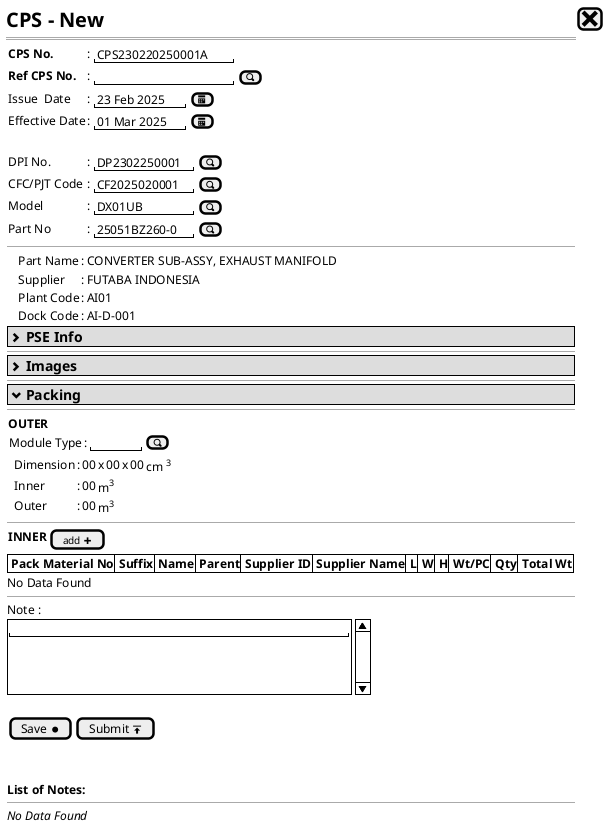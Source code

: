 @startuml
@startsalt
{
  <b><size:20>CPS - New |[<size:25><&x>]|*
  ==
  {
    {
      <b>CPS No.      |:{|"CPS230220250001A "|}
      <b>Ref CPS No.  |:{|"                 "| [<&magnifying-glass>]}| *
      Issue  Date     |:{|"23 Feb 2025"| [<&calendar>]|}
      Effective Date  |:{|"01 Mar 2025"| [<&calendar>]|}
      .
      DPI No.         |:{|"DP2302250001"| [<&magnifying-glass>]}| *
      CFC/PJT Code    |:{|"CF2025020001"| [<&magnifying-glass>]}
      Model           |:{|"DX01UB      "| [<&magnifying-glass>]}
      Part No         |:{|"25051BZ260-0"| [<&magnifying-glass>]}
    }
    --
    {
      .|.|Part Name   |: | CONVERTER SUB-ASSY, EXHAUST MANIFOLD        |*
      .|.|Supplier    |: | FUTABA INDONESIA      |*
      .|.|Plant Code  |: | AI01                  |*
      .|.|Dock Code   |: | AI-D-001              |*

    }
    {*
      <b><size:14> <&chevron-right> PSE Info
    }
    --
    {*
      <b><size:14> <&chevron-right> Images
    }
    --
    {*
      <b><size:14> <&chevron-bottom> Packing
    }
    --
    {
      <b>OUTER
      { Module Type     |: |"      " | [<&magnifying-glass>] | }*  
      {
        .| Dimension     |: | 00 | x | 00 | x | 00 | cm <sup>3</sup> |*
        .| Inner         |: | 00 | m<sup>3</sup>                      |*
        .| Outer         |: | 00 | m<sup>3</sup>                      |*
      }
    }
    --
    {
      |<b>INNER   | [<size:10>add <&plus>] |*
    }
    {#
      |<b> Pack Material No     |<b> Suffix |<b> Name      |<b> Parent    |<b> Supplier ID |<b> Supplier Name |<b> L  |<b> W  |<b> H  |<b> Wt/PC |<b> Qty |<b> Total Wt |*
    }
    No Data Found
    --
    Note :
    {SI
      "                                          "
      .
      .
      .
    }
    .
    {[Save <&media-record>] | [Submit <&data-transfer-upload>]}
    .
    .
    <b>List of Notes:
    --
    <i>No Data Found 
  }
}
@endsalt
@enduml

